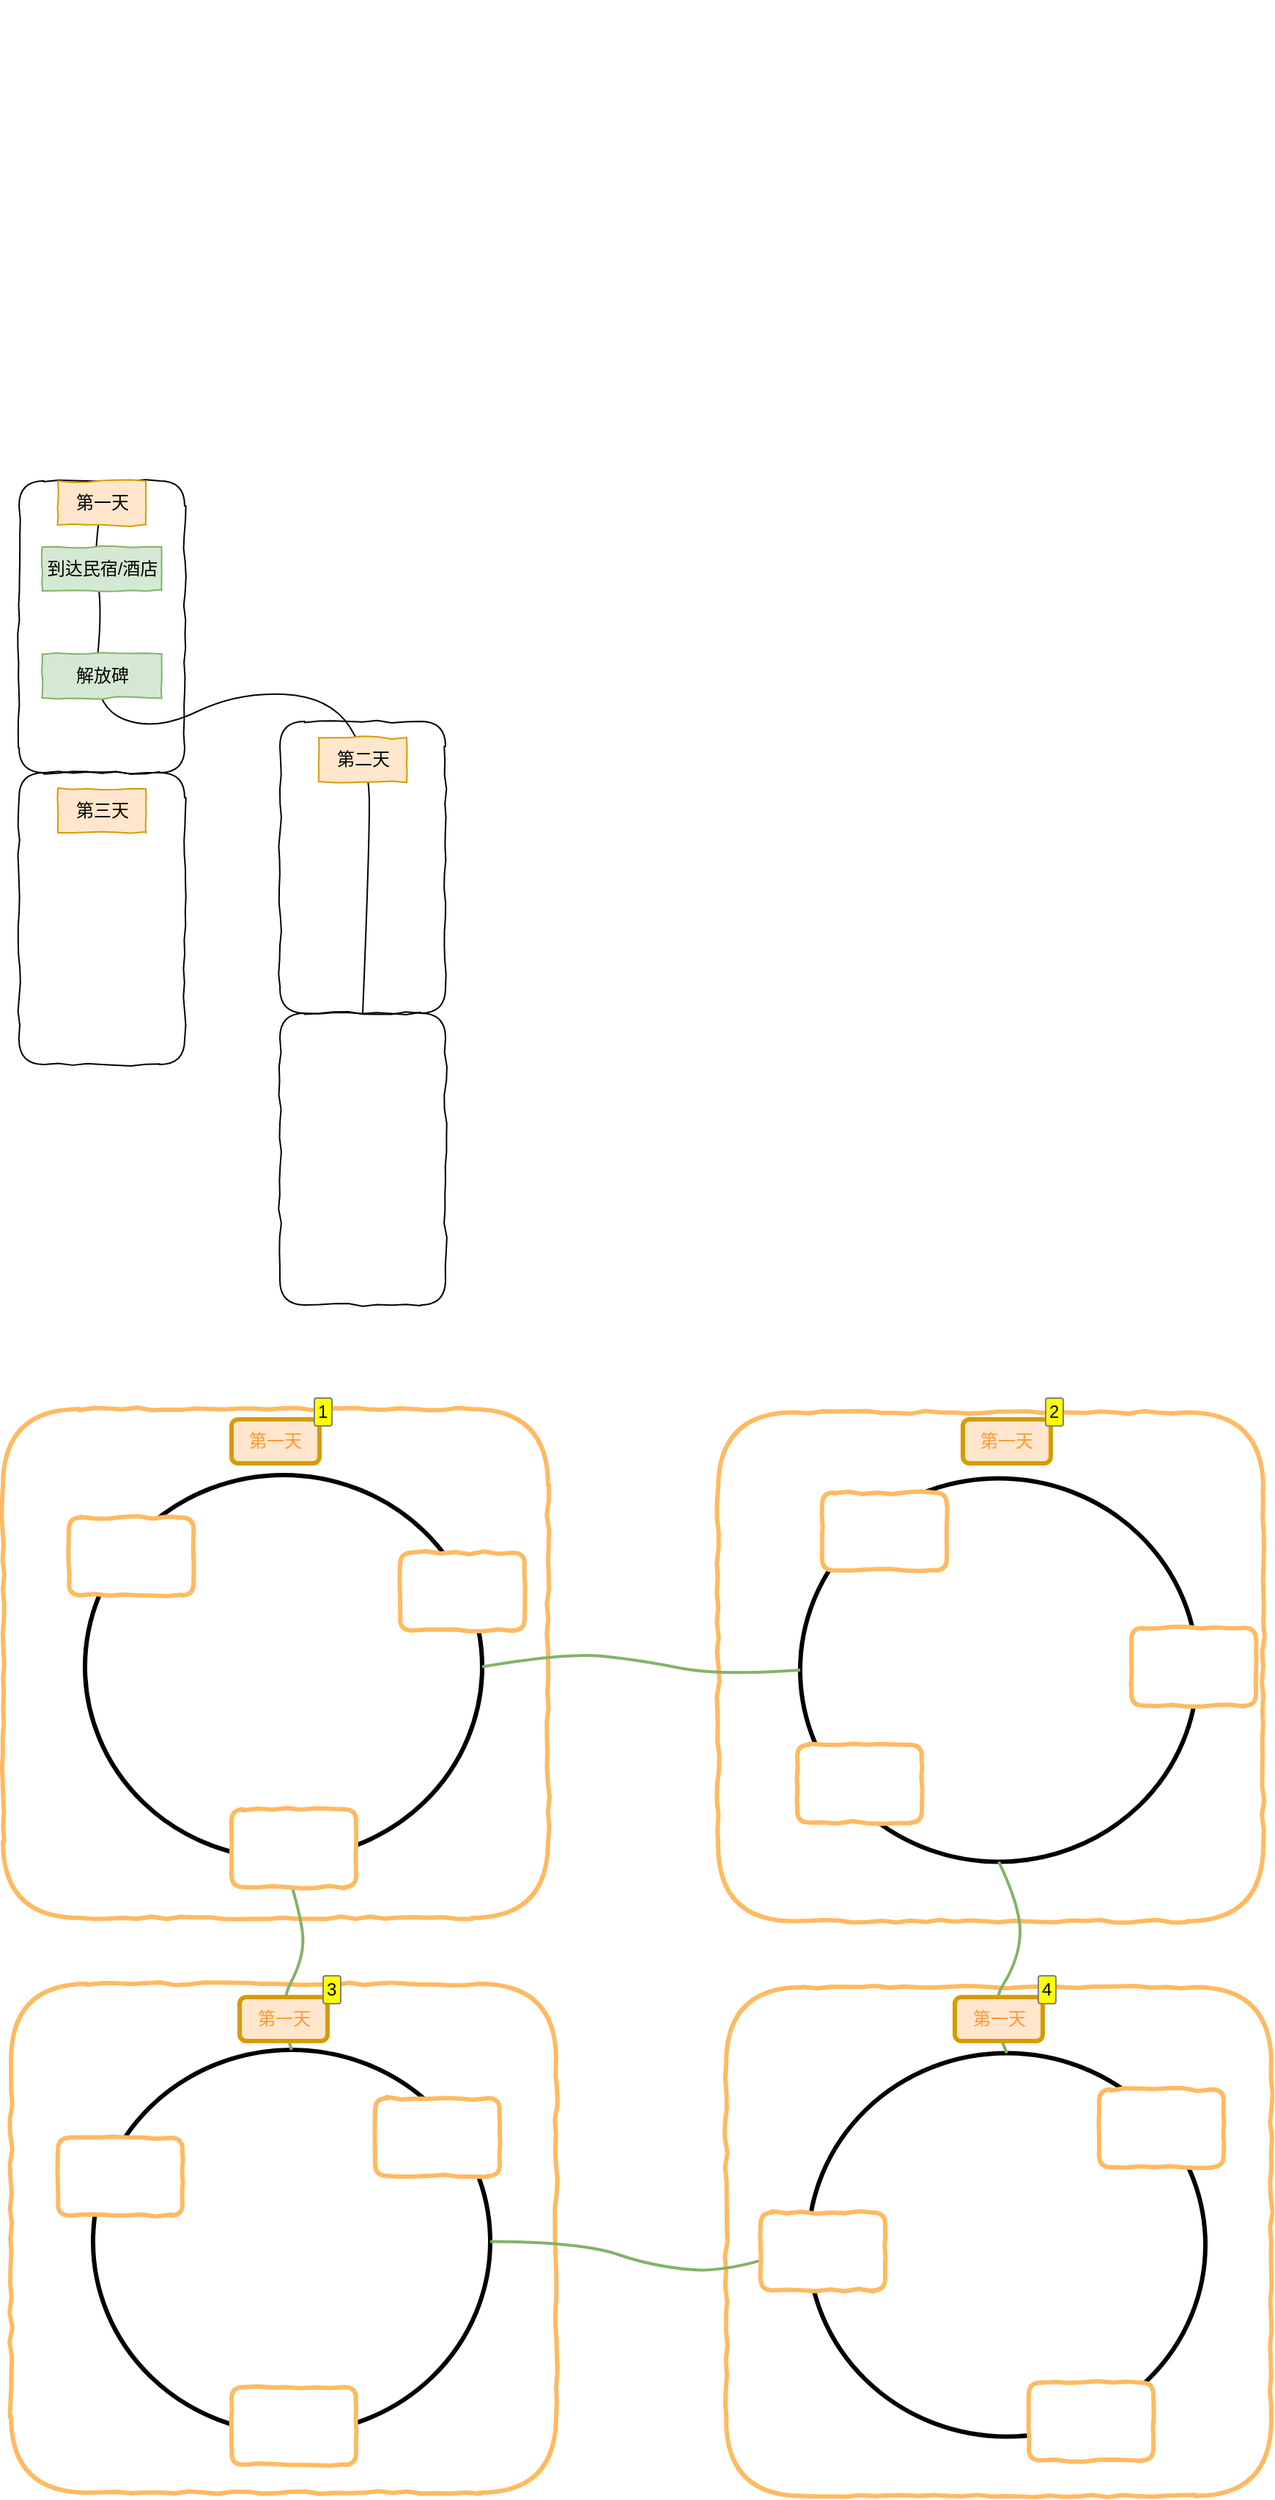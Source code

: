 <mxfile version="20.7.4" type="github">
  <diagram id="s1y3UmnwwLs5SloIIV5L" name="第 1 页">
    <mxGraphModel dx="1434" dy="770" grid="0" gridSize="10" guides="1" tooltips="1" connect="1" arrows="1" fold="1" page="1" pageScale="1" pageWidth="827" pageHeight="1169" math="0" shadow="0">
      <root>
        <mxCell id="0" />
        <mxCell id="1" parent="0" />
        <mxCell id="nLdDs980xOIcKcb0Bd3J-7" value="" style="shape=image;verticalLabelPosition=bottom;labelBackgroundColor=default;verticalAlign=top;aspect=fixed;imageAspect=0;image=https://youimg1.c-ctrip.com/target/01A5r1200096abucr8F77_R_640_10000_Q90.jpg;" vertex="1" parent="1">
          <mxGeometry x="524" y="163" width="392" height="522.67" as="geometry" />
        </mxCell>
        <mxCell id="nLdDs980xOIcKcb0Bd3J-9" value="" style="rounded=1;whiteSpace=wrap;html=1;comic=1;fillColor=none;" vertex="1" parent="1">
          <mxGeometry x="191" y="491" width="113" height="199" as="geometry" />
        </mxCell>
        <mxCell id="nLdDs980xOIcKcb0Bd3J-10" value="" style="rounded=1;whiteSpace=wrap;html=1;comic=1;fillColor=none;" vertex="1" parent="1">
          <mxGeometry x="191" y="690" width="113" height="199" as="geometry" />
        </mxCell>
        <mxCell id="nLdDs980xOIcKcb0Bd3J-12" value="" style="rounded=1;whiteSpace=wrap;html=1;comic=1;fillColor=none;" vertex="1" parent="1">
          <mxGeometry x="369" y="655" width="113" height="199" as="geometry" />
        </mxCell>
        <mxCell id="nLdDs980xOIcKcb0Bd3J-13" value="" style="rounded=1;whiteSpace=wrap;html=1;comic=1;fillColor=none;" vertex="1" parent="1">
          <mxGeometry x="369" y="854" width="113" height="199" as="geometry" />
        </mxCell>
        <mxCell id="nLdDs980xOIcKcb0Bd3J-16" value="第三天" style="text;strokeColor=#d79b00;align=center;fillColor=#ffe6cc;html=1;verticalAlign=middle;whiteSpace=wrap;rounded=0;comic=1;" vertex="1" parent="1">
          <mxGeometry x="217.5" y="701" width="60" height="30" as="geometry" />
        </mxCell>
        <mxCell id="nLdDs980xOIcKcb0Bd3J-21" value="" style="endArrow=none;html=1;curved=1;exitX=0.5;exitY=0;exitDx=0;exitDy=0;" edge="1" parent="1" source="nLdDs980xOIcKcb0Bd3J-13">
          <mxGeometry width="50" height="50" relative="1" as="geometry">
            <mxPoint x="435" y="635" as="sourcePoint" />
            <mxPoint x="250" y="491" as="targetPoint" />
            <Array as="points">
              <mxPoint x="430" y="744" />
              <mxPoint x="430" y="679" />
              <mxPoint x="403" y="638" />
              <mxPoint x="340" y="635" />
              <mxPoint x="284" y="662" />
              <mxPoint x="241" y="645" />
              <mxPoint x="248" y="578" />
              <mxPoint x="241" y="537" />
            </Array>
          </mxGeometry>
        </mxCell>
        <mxCell id="nLdDs980xOIcKcb0Bd3J-14" value="第一天" style="text;strokeColor=#d79b00;align=center;fillColor=#ffe6cc;html=1;verticalAlign=middle;whiteSpace=wrap;rounded=0;comic=1;" vertex="1" parent="1">
          <mxGeometry x="217.5" y="491" width="60" height="30" as="geometry" />
        </mxCell>
        <mxCell id="nLdDs980xOIcKcb0Bd3J-25" value="到达民宿/酒店" style="text;strokeColor=#82b366;align=center;fillColor=#d5e8d4;html=1;verticalAlign=middle;whiteSpace=wrap;rounded=0;comic=1;" vertex="1" parent="1">
          <mxGeometry x="206.75" y="536" width="81.5" height="30" as="geometry" />
        </mxCell>
        <mxCell id="nLdDs980xOIcKcb0Bd3J-29" value="解放碑" style="text;strokeColor=#82b366;align=center;fillColor=#d5e8d4;html=1;verticalAlign=middle;whiteSpace=wrap;rounded=0;comic=1;" vertex="1" parent="1">
          <mxGeometry x="206.75" y="609" width="81.5" height="30" as="geometry" />
        </mxCell>
        <mxCell id="nLdDs980xOIcKcb0Bd3J-15" value="第二天" style="text;strokeColor=#d79b00;align=center;fillColor=#ffe6cc;html=1;verticalAlign=middle;whiteSpace=wrap;rounded=0;comic=1;" vertex="1" parent="1">
          <mxGeometry x="395.5" y="666" width="60" height="30" as="geometry" />
        </mxCell>
        <mxCell id="nLdDs980xOIcKcb0Bd3J-30" value="" style="rounded=1;whiteSpace=wrap;html=1;comic=1;fillColor=none;strokeWidth=3;strokeColor=#FFBA61;" vertex="1" parent="1">
          <mxGeometry x="180" y="1124" width="372" height="347" as="geometry" />
        </mxCell>
        <mxCell id="nLdDs980xOIcKcb0Bd3J-32" value="" style="ellipse;whiteSpace=wrap;html=1;comic=1;fillColor=none;strokeWidth=3;" vertex="1" parent="1">
          <mxGeometry x="236" y="1169" width="271" height="261.5" as="geometry" />
        </mxCell>
        <mxCell id="nLdDs980xOIcKcb0Bd3J-33" value="" style="rounded=1;whiteSpace=wrap;html=1;comic=1;fillColor=none;strokeWidth=3;strokeColor=#FFBA61;" vertex="1" parent="1">
          <mxGeometry x="668" y="1126.25" width="372" height="347" as="geometry" />
        </mxCell>
        <mxCell id="nLdDs980xOIcKcb0Bd3J-34" value="" style="ellipse;whiteSpace=wrap;html=1;comic=1;fillColor=none;strokeWidth=3;" vertex="1" parent="1">
          <mxGeometry x="724" y="1171.25" width="271" height="261.5" as="geometry" />
        </mxCell>
        <mxCell id="nLdDs980xOIcKcb0Bd3J-35" value="" style="rounded=1;whiteSpace=wrap;html=1;comic=1;fillColor=none;strokeWidth=3;strokeColor=#FFBA61;" vertex="1" parent="1">
          <mxGeometry x="185.5" y="1516" width="372" height="347" as="geometry" />
        </mxCell>
        <mxCell id="nLdDs980xOIcKcb0Bd3J-36" value="" style="ellipse;whiteSpace=wrap;html=1;comic=1;fillColor=none;strokeWidth=3;" vertex="1" parent="1">
          <mxGeometry x="241.5" y="1561" width="271" height="261.5" as="geometry" />
        </mxCell>
        <mxCell id="nLdDs980xOIcKcb0Bd3J-37" value="" style="rounded=1;whiteSpace=wrap;html=1;comic=1;fillColor=none;strokeWidth=3;strokeColor=#FFBA61;" vertex="1" parent="1">
          <mxGeometry x="673.5" y="1518.25" width="372" height="347" as="geometry" />
        </mxCell>
        <mxCell id="nLdDs980xOIcKcb0Bd3J-38" value="" style="ellipse;whiteSpace=wrap;html=1;comic=1;fillColor=none;strokeWidth=3;" vertex="1" parent="1">
          <mxGeometry x="729.5" y="1563.25" width="271" height="261.5" as="geometry" />
        </mxCell>
        <mxCell id="nLdDs980xOIcKcb0Bd3J-42" value="" style="endArrow=none;html=1;curved=1;exitX=0;exitY=0.5;exitDx=0;exitDy=0;entryX=1;entryY=0.5;entryDx=0;entryDy=0;strokeWidth=2;fillColor=#d5e8d4;strokeColor=#82b366;" edge="1" parent="1" source="nLdDs980xOIcKcb0Bd3J-34" target="nLdDs980xOIcKcb0Bd3J-32">
          <mxGeometry width="50" height="50" relative="1" as="geometry">
            <mxPoint x="389" y="1427" as="sourcePoint" />
            <mxPoint x="439" y="1377" as="targetPoint" />
            <Array as="points">
              <mxPoint x="669" y="1306" />
              <mxPoint x="614" y="1295" />
              <mxPoint x="564" y="1290" />
            </Array>
          </mxGeometry>
        </mxCell>
        <mxCell id="nLdDs980xOIcKcb0Bd3J-44" value="" style="endArrow=none;html=1;curved=1;entryX=0.5;entryY=1;entryDx=0;entryDy=0;exitX=0.5;exitY=0;exitDx=0;exitDy=0;strokeWidth=2;fillColor=#d5e8d4;strokeColor=#82b366;" edge="1" parent="1" source="nLdDs980xOIcKcb0Bd3J-38" target="nLdDs980xOIcKcb0Bd3J-34">
          <mxGeometry width="50" height="50" relative="1" as="geometry">
            <mxPoint x="389" y="1427" as="sourcePoint" />
            <mxPoint x="439" y="1377" as="targetPoint" />
            <Array as="points">
              <mxPoint x="852" y="1533" />
              <mxPoint x="873" y="1500" />
              <mxPoint x="875" y="1465" />
            </Array>
          </mxGeometry>
        </mxCell>
        <mxCell id="nLdDs980xOIcKcb0Bd3J-45" value="" style="endArrow=none;html=1;curved=1;entryX=0;entryY=0.5;entryDx=0;entryDy=0;exitX=1;exitY=0.5;exitDx=0;exitDy=0;strokeWidth=2;fillColor=#d5e8d4;strokeColor=#82b366;" edge="1" parent="1" source="nLdDs980xOIcKcb0Bd3J-36" target="nLdDs980xOIcKcb0Bd3J-38">
          <mxGeometry width="50" height="50" relative="1" as="geometry">
            <mxPoint x="389" y="1483" as="sourcePoint" />
            <mxPoint x="439" y="1433" as="targetPoint" />
            <Array as="points">
              <mxPoint x="575" y="1692" />
              <mxPoint x="624" y="1709" />
              <mxPoint x="679" y="1713" />
            </Array>
          </mxGeometry>
        </mxCell>
        <mxCell id="nLdDs980xOIcKcb0Bd3J-46" value="" style="endArrow=none;html=1;curved=1;entryX=0.5;entryY=1;entryDx=0;entryDy=0;exitX=0.5;exitY=0;exitDx=0;exitDy=0;strokeWidth=2;fillColor=#d5e8d4;strokeColor=#82b366;" edge="1" parent="1" source="nLdDs980xOIcKcb0Bd3J-36" target="nLdDs980xOIcKcb0Bd3J-32">
          <mxGeometry width="50" height="50" relative="1" as="geometry">
            <mxPoint x="382" y="1540" as="sourcePoint" />
            <mxPoint x="432" y="1490" as="targetPoint" />
            <Array as="points">
              <mxPoint x="367" y="1533" />
              <mxPoint x="386" y="1497" />
              <mxPoint x="383" y="1467" />
            </Array>
          </mxGeometry>
        </mxCell>
        <mxCell id="nLdDs980xOIcKcb0Bd3J-48" value="第一天" style="text;strokeColor=#d79b00;align=center;fillColor=#ffe6cc;html=1;verticalAlign=middle;whiteSpace=wrap;rounded=1;comic=0;strokeWidth=3;fillStyle=auto;shadow=0;glass=0;enumerate=1;treeMoving=0;treeFolding=0;resizeHeight=0;resizeWidth=0;fixedWidth=0;autosize=0;movableLabel=0;fontColor=#FF9933;fontFamily=Helvetica;" vertex="1" parent="1">
          <mxGeometry x="336" y="1131" width="60" height="30" as="geometry" />
        </mxCell>
        <mxCell id="nLdDs980xOIcKcb0Bd3J-49" value="第一天" style="text;strokeColor=#d79b00;align=center;fillColor=#ffe6cc;html=1;verticalAlign=middle;whiteSpace=wrap;rounded=1;comic=0;strokeWidth=3;fillStyle=auto;shadow=0;glass=0;enumerate=1;treeMoving=0;treeFolding=0;resizeHeight=0;resizeWidth=0;fixedWidth=0;autosize=0;movableLabel=0;fontColor=#FF9933;fontFamily=Helvetica;" vertex="1" parent="1">
          <mxGeometry x="835" y="1131" width="60" height="30" as="geometry" />
        </mxCell>
        <mxCell id="nLdDs980xOIcKcb0Bd3J-50" value="第一天" style="text;strokeColor=#d79b00;align=center;fillColor=#ffe6cc;html=1;verticalAlign=middle;whiteSpace=wrap;rounded=1;comic=0;strokeWidth=3;fillStyle=auto;shadow=0;glass=0;enumerate=1;treeMoving=0;treeFolding=0;resizeHeight=0;resizeWidth=0;fixedWidth=0;autosize=0;movableLabel=0;fontColor=#FF9933;fontFamily=Helvetica;" vertex="1" parent="1">
          <mxGeometry x="341.5" y="1525" width="60" height="30" as="geometry" />
        </mxCell>
        <mxCell id="nLdDs980xOIcKcb0Bd3J-54" value="第一天" style="text;strokeColor=#d79b00;align=center;fillColor=#ffe6cc;html=1;verticalAlign=middle;whiteSpace=wrap;rounded=1;comic=0;strokeWidth=3;fillStyle=auto;shadow=0;glass=0;enumerate=1;treeMoving=0;treeFolding=0;resizeHeight=0;resizeWidth=0;fixedWidth=0;autosize=0;movableLabel=0;fontColor=#FF9933;fontFamily=Helvetica;" vertex="1" parent="1">
          <mxGeometry x="829.5" y="1525" width="60" height="30" as="geometry" />
        </mxCell>
        <mxCell id="nLdDs980xOIcKcb0Bd3J-56" value="" style="rounded=1;whiteSpace=wrap;html=1;shadow=0;glass=0;comic=1;sketch=0;fillStyle=auto;strokeColor=#FFBA61;strokeWidth=3;fontFamily=Helvetica;fontColor=#FF9933;fillColor=default;" vertex="1" parent="1">
          <mxGeometry x="225" y="1198" width="85" height="53" as="geometry" />
        </mxCell>
        <mxCell id="nLdDs980xOIcKcb0Bd3J-57" value="" style="rounded=1;whiteSpace=wrap;html=1;shadow=0;glass=0;comic=1;sketch=0;fillStyle=auto;strokeColor=#FFBA61;strokeWidth=3;fontFamily=Helvetica;fontColor=#FF9933;fillColor=default;" vertex="1" parent="1">
          <mxGeometry x="451" y="1222" width="85" height="53" as="geometry" />
        </mxCell>
        <mxCell id="nLdDs980xOIcKcb0Bd3J-58" value="" style="rounded=1;whiteSpace=wrap;html=1;shadow=0;glass=0;comic=1;sketch=0;fillStyle=auto;strokeColor=#FFBA61;strokeWidth=3;fontFamily=Helvetica;fontColor=#FF9933;fillColor=default;" vertex="1" parent="1">
          <mxGeometry x="336" y="1397" width="85" height="53" as="geometry" />
        </mxCell>
        <mxCell id="nLdDs980xOIcKcb0Bd3J-59" value="" style="rounded=1;whiteSpace=wrap;html=1;shadow=0;glass=0;comic=1;sketch=0;fillStyle=auto;strokeColor=#FFBA61;strokeWidth=3;fontFamily=Helvetica;fontColor=#FF9933;fillColor=default;" vertex="1" parent="1">
          <mxGeometry x="739" y="1181" width="85" height="53" as="geometry" />
        </mxCell>
        <mxCell id="nLdDs980xOIcKcb0Bd3J-60" value="" style="rounded=1;whiteSpace=wrap;html=1;shadow=0;glass=0;comic=1;sketch=0;fillStyle=auto;strokeColor=#FFBA61;strokeWidth=3;fontFamily=Helvetica;fontColor=#FF9933;fillColor=default;" vertex="1" parent="1">
          <mxGeometry x="722" y="1353" width="85" height="53" as="geometry" />
        </mxCell>
        <mxCell id="nLdDs980xOIcKcb0Bd3J-61" value="" style="rounded=1;whiteSpace=wrap;html=1;shadow=0;glass=0;comic=1;sketch=0;fillStyle=auto;strokeColor=#FFBA61;strokeWidth=3;fontFamily=Helvetica;fontColor=#FF9933;fillColor=default;" vertex="1" parent="1">
          <mxGeometry x="950" y="1273.25" width="85" height="53" as="geometry" />
        </mxCell>
        <mxCell id="nLdDs980xOIcKcb0Bd3J-62" value="" style="rounded=1;whiteSpace=wrap;html=1;shadow=0;glass=0;comic=1;sketch=0;fillStyle=auto;strokeColor=#FFBA61;strokeWidth=3;fontFamily=Helvetica;fontColor=#FF9933;fillColor=default;" vertex="1" parent="1">
          <mxGeometry x="697" y="1672" width="85" height="53" as="geometry" />
        </mxCell>
        <mxCell id="nLdDs980xOIcKcb0Bd3J-63" value="" style="rounded=1;whiteSpace=wrap;html=1;shadow=0;glass=0;comic=1;sketch=0;fillStyle=auto;strokeColor=#FFBA61;strokeWidth=3;fontFamily=Helvetica;fontColor=#FF9933;fillColor=default;" vertex="1" parent="1">
          <mxGeometry x="928" y="1588" width="85" height="53" as="geometry" />
        </mxCell>
        <mxCell id="nLdDs980xOIcKcb0Bd3J-64" value="" style="rounded=1;whiteSpace=wrap;html=1;shadow=0;glass=0;comic=1;sketch=0;fillStyle=auto;strokeColor=#FFBA61;strokeWidth=3;fontFamily=Helvetica;fontColor=#FF9933;fillColor=default;" vertex="1" parent="1">
          <mxGeometry x="880" y="1788" width="85" height="53" as="geometry" />
        </mxCell>
        <mxCell id="nLdDs980xOIcKcb0Bd3J-65" value="" style="rounded=1;whiteSpace=wrap;html=1;shadow=0;glass=0;comic=1;sketch=0;fillStyle=auto;strokeColor=#FFBA61;strokeWidth=3;fontFamily=Helvetica;fontColor=#FF9933;fillColor=default;" vertex="1" parent="1">
          <mxGeometry x="336" y="1791" width="85" height="53" as="geometry" />
        </mxCell>
        <mxCell id="nLdDs980xOIcKcb0Bd3J-66" value="" style="rounded=1;whiteSpace=wrap;html=1;shadow=0;glass=0;comic=1;sketch=0;fillStyle=auto;strokeColor=#FFBA61;strokeWidth=3;fontFamily=Helvetica;fontColor=#FF9933;fillColor=default;" vertex="1" parent="1">
          <mxGeometry x="434" y="1594" width="85" height="53" as="geometry" />
        </mxCell>
        <mxCell id="nLdDs980xOIcKcb0Bd3J-67" value="" style="rounded=1;whiteSpace=wrap;html=1;shadow=0;glass=0;comic=1;sketch=0;fillStyle=auto;strokeColor=#FFBA61;strokeWidth=3;fontFamily=Helvetica;fontColor=#FF9933;fillColor=default;" vertex="1" parent="1">
          <mxGeometry x="217.5" y="1621" width="85" height="53" as="geometry" />
        </mxCell>
      </root>
    </mxGraphModel>
  </diagram>
</mxfile>

